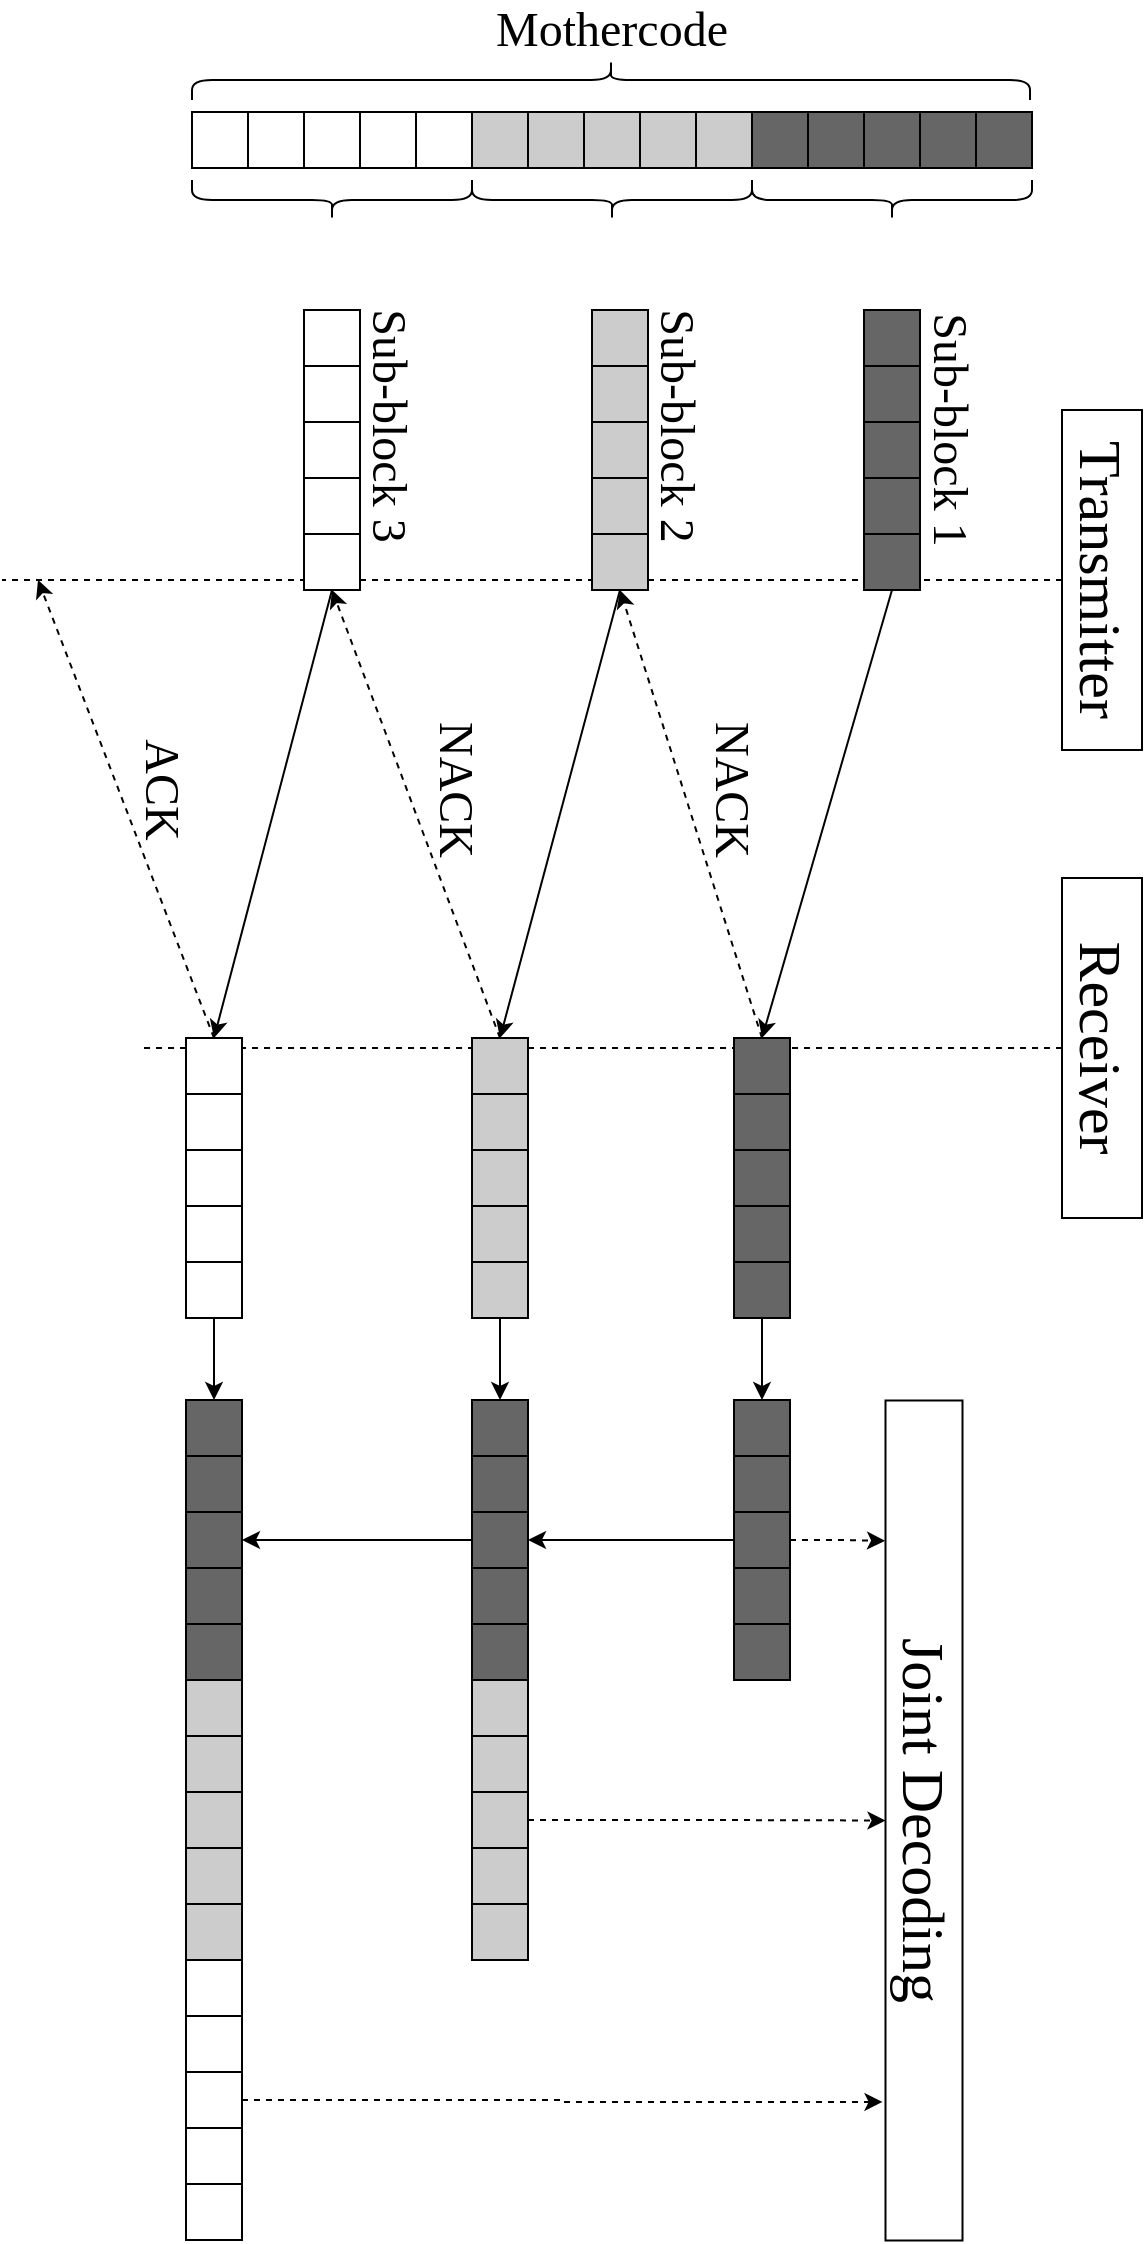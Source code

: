 <mxfile version="24.7.5">
  <diagram name="第 1 页" id="ECGQn0BFaTDFKbABgOI8">
    <mxGraphModel dx="1173" dy="770" grid="1" gridSize="10" guides="1" tooltips="1" connect="1" arrows="1" fold="1" page="1" pageScale="1" pageWidth="827" pageHeight="1169" math="0" shadow="0">
      <root>
        <mxCell id="0" />
        <mxCell id="1" parent="0" />
        <mxCell id="_Ax3SJe7UOr891yu-cr8-8" value="" style="group;fillStyle=zigzag-line;fillColor=default;container=0;rotation=90;" parent="1" vertex="1" connectable="0">
          <mxGeometry x="411" y="205" width="28" height="140" as="geometry" />
        </mxCell>
        <mxCell id="_Ax3SJe7UOr891yu-cr8-27" value="" style="endArrow=classic;html=1;rounded=0;exitX=1;exitY=0.5;exitDx=0;exitDy=0;entryX=0;entryY=0.5;entryDx=0;entryDy=0;" parent="1" source="_Ax3SJe7UOr891yu-cr8-131" target="_Ax3SJe7UOr891yu-cr8-153" edge="1">
          <mxGeometry width="50" height="50" relative="1" as="geometry">
            <mxPoint x="560" y="330" as="sourcePoint" />
            <mxPoint x="520" y="547" as="targetPoint" />
          </mxGeometry>
        </mxCell>
        <mxCell id="_Ax3SJe7UOr891yu-cr8-32" value="&lt;font style=&quot;font-size: 30px;&quot; face=&quot;Times New Roman&quot;&gt;Transmitter&lt;/font&gt;" style="shape=umlLifeline;perimeter=lifelinePerimeter;whiteSpace=wrap;html=1;container=1;dropTarget=0;collapsible=0;recursiveResize=0;outlineConnect=0;portConstraint=eastwest;newEdgeStyle={&quot;curved&quot;:0,&quot;rounded&quot;:0};rotation=90;" parent="1" vertex="1">
          <mxGeometry x="315" y="30" width="170" height="570" as="geometry" />
        </mxCell>
        <mxCell id="_Ax3SJe7UOr891yu-cr8-41" value="&lt;font style=&quot;font-size: 30px;&quot; face=&quot;Times New Roman&quot;&gt;Receiver&lt;/font&gt;" style="shape=umlLifeline;whiteSpace=wrap;html=1;container=1;dropTarget=0;collapsible=0;recursiveResize=0;outlineConnect=0;portConstraint=eastwest;newEdgeStyle={&quot;curved&quot;:0,&quot;rounded&quot;:0};points=[[0,0,0,0,5],[0,1,0,0,-5],[1,0,0,0,5],[1,1,0,0,-5]];perimeter=rectanglePerimeter;targetShapes=umlLifeline;participant=label;rotation=90;" parent="1" vertex="1">
          <mxGeometry x="350" y="299" width="170" height="500" as="geometry" />
        </mxCell>
        <mxCell id="_Ax3SJe7UOr891yu-cr8-43" value="&lt;font style=&quot;font-size: 24px;&quot; face=&quot;Times New Roman&quot;&gt;Sub-block 1&lt;/font&gt;" style="text;html=1;align=center;verticalAlign=middle;whiteSpace=wrap;rounded=0;rotation=90;" parent="1" vertex="1">
          <mxGeometry x="519" y="225" width="140" height="30" as="geometry" />
        </mxCell>
        <mxCell id="_Ax3SJe7UOr891yu-cr8-47" value="" style="group;rotation=90;" parent="1" vertex="1" connectable="0">
          <mxGeometry x="354" y="236" width="140" height="28" as="geometry" />
        </mxCell>
        <mxCell id="_Ax3SJe7UOr891yu-cr8-9" value="" style="whiteSpace=wrap;html=1;aspect=fixed;fillStyle=cross-hatch;fillColor=#000000;rotation=90;" parent="_Ax3SJe7UOr891yu-cr8-47" vertex="1">
          <mxGeometry x="56" y="-56" width="28" height="28" as="geometry" />
        </mxCell>
        <mxCell id="_Ax3SJe7UOr891yu-cr8-10" value="" style="whiteSpace=wrap;html=1;aspect=fixed;fillStyle=cross-hatch;fillColor=#000000;rotation=90;" parent="_Ax3SJe7UOr891yu-cr8-47" vertex="1">
          <mxGeometry x="56" y="-28" width="28" height="28" as="geometry" />
        </mxCell>
        <mxCell id="_Ax3SJe7UOr891yu-cr8-11" value="" style="whiteSpace=wrap;html=1;aspect=fixed;fillStyle=cross-hatch;fillColor=#000000;rotation=90;" parent="_Ax3SJe7UOr891yu-cr8-47" vertex="1">
          <mxGeometry x="56" width="28" height="28" as="geometry" />
        </mxCell>
        <mxCell id="_Ax3SJe7UOr891yu-cr8-12" value="" style="whiteSpace=wrap;html=1;aspect=fixed;fillStyle=cross-hatch;fillColor=#000000;rotation=90;" parent="_Ax3SJe7UOr891yu-cr8-47" vertex="1">
          <mxGeometry x="56" y="28" width="28" height="28" as="geometry" />
        </mxCell>
        <mxCell id="_Ax3SJe7UOr891yu-cr8-13" value="" style="whiteSpace=wrap;html=1;aspect=fixed;fillColor=#000000;fillStyle=cross-hatch;rotation=90;" parent="_Ax3SJe7UOr891yu-cr8-47" vertex="1">
          <mxGeometry x="56" y="56" width="28" height="28" as="geometry" />
        </mxCell>
        <mxCell id="_Ax3SJe7UOr891yu-cr8-132" value="" style="group;rotation=90;fillColor=#B3B3B3;" parent="_Ax3SJe7UOr891yu-cr8-47" vertex="1" connectable="0">
          <mxGeometry width="140" height="28" as="geometry" />
        </mxCell>
        <mxCell id="_Ax3SJe7UOr891yu-cr8-133" value="" style="group;fillColor=#CCCCCC;rotation=0;" parent="_Ax3SJe7UOr891yu-cr8-132" vertex="1" connectable="0">
          <mxGeometry x="56" y="-56" width="28" height="140" as="geometry" />
        </mxCell>
        <mxCell id="_Ax3SJe7UOr891yu-cr8-134" value="" style="whiteSpace=wrap;html=1;aspect=fixed;fillStyle=cross-hatch;fillColor=none;rotation=90;" parent="_Ax3SJe7UOr891yu-cr8-133" vertex="1">
          <mxGeometry width="28" height="28" as="geometry" />
        </mxCell>
        <mxCell id="_Ax3SJe7UOr891yu-cr8-135" value="" style="whiteSpace=wrap;html=1;aspect=fixed;fillStyle=cross-hatch;fillColor=none;rotation=90;" parent="_Ax3SJe7UOr891yu-cr8-133" vertex="1">
          <mxGeometry y="28" width="28" height="28" as="geometry" />
        </mxCell>
        <mxCell id="_Ax3SJe7UOr891yu-cr8-136" value="" style="whiteSpace=wrap;html=1;aspect=fixed;fillStyle=cross-hatch;fillColor=none;rotation=90;" parent="_Ax3SJe7UOr891yu-cr8-133" vertex="1">
          <mxGeometry y="56" width="28" height="28" as="geometry" />
        </mxCell>
        <mxCell id="_Ax3SJe7UOr891yu-cr8-137" value="" style="whiteSpace=wrap;html=1;aspect=fixed;fillStyle=cross-hatch;fillColor=none;rotation=90;" parent="_Ax3SJe7UOr891yu-cr8-133" vertex="1">
          <mxGeometry y="84" width="28" height="28" as="geometry" />
        </mxCell>
        <mxCell id="_Ax3SJe7UOr891yu-cr8-138" value="" style="whiteSpace=wrap;html=1;aspect=fixed;fillColor=none;fillStyle=cross-hatch;rotation=90;" parent="_Ax3SJe7UOr891yu-cr8-133" vertex="1">
          <mxGeometry y="112" width="28" height="28" as="geometry" />
        </mxCell>
        <mxCell id="_Ax3SJe7UOr891yu-cr8-53" value="" style="group;rotation=90;" parent="1" vertex="1" connectable="0">
          <mxGeometry x="490" y="236" width="140" height="28" as="geometry" />
        </mxCell>
        <mxCell id="_Ax3SJe7UOr891yu-cr8-54" value="" style="whiteSpace=wrap;html=1;aspect=fixed;fillStyle=hatch;fillColor=#000000;rotation=90;" parent="_Ax3SJe7UOr891yu-cr8-53" vertex="1">
          <mxGeometry x="56" y="-56" width="28" height="28" as="geometry" />
        </mxCell>
        <mxCell id="_Ax3SJe7UOr891yu-cr8-55" value="" style="whiteSpace=wrap;html=1;aspect=fixed;fillStyle=hatch;fillColor=#000000;rotation=90;" parent="_Ax3SJe7UOr891yu-cr8-53" vertex="1">
          <mxGeometry x="56" y="-28" width="28" height="28" as="geometry" />
        </mxCell>
        <mxCell id="_Ax3SJe7UOr891yu-cr8-56" value="" style="whiteSpace=wrap;html=1;aspect=fixed;fillStyle=hatch;fillColor=#000000;rotation=90;" parent="_Ax3SJe7UOr891yu-cr8-53" vertex="1">
          <mxGeometry x="56" width="28" height="28" as="geometry" />
        </mxCell>
        <mxCell id="_Ax3SJe7UOr891yu-cr8-57" value="" style="whiteSpace=wrap;html=1;aspect=fixed;fillStyle=hatch;fillColor=#000000;rotation=90;" parent="_Ax3SJe7UOr891yu-cr8-53" vertex="1">
          <mxGeometry x="56" y="28" width="28" height="28" as="geometry" />
        </mxCell>
        <mxCell id="_Ax3SJe7UOr891yu-cr8-58" value="" style="whiteSpace=wrap;html=1;aspect=fixed;fillColor=#000000;fillStyle=hatch;rotation=90;" parent="_Ax3SJe7UOr891yu-cr8-53" vertex="1">
          <mxGeometry x="56" y="56" width="28" height="28" as="geometry" />
        </mxCell>
        <mxCell id="_Ax3SJe7UOr891yu-cr8-126" value="" style="group;rotation=90;fillColor=#666666;" parent="_Ax3SJe7UOr891yu-cr8-53" vertex="1" connectable="0">
          <mxGeometry width="140" height="28" as="geometry" />
        </mxCell>
        <mxCell id="_Ax3SJe7UOr891yu-cr8-127" value="" style="whiteSpace=wrap;html=1;aspect=fixed;fillStyle=hatch;fillColor=none;rotation=90;autosize=0;treeFolding=0;fixDash=0;" parent="_Ax3SJe7UOr891yu-cr8-126" vertex="1">
          <mxGeometry x="56" y="-56" width="28" height="28" as="geometry" />
        </mxCell>
        <mxCell id="_Ax3SJe7UOr891yu-cr8-128" value="" style="whiteSpace=wrap;html=1;aspect=fixed;fillStyle=hatch;fillColor=none;rotation=90;" parent="_Ax3SJe7UOr891yu-cr8-126" vertex="1">
          <mxGeometry x="56" y="-28" width="28" height="28" as="geometry" />
        </mxCell>
        <mxCell id="_Ax3SJe7UOr891yu-cr8-129" value="" style="whiteSpace=wrap;html=1;aspect=fixed;fillStyle=hatch;fillColor=none;rotation=90;" parent="_Ax3SJe7UOr891yu-cr8-126" vertex="1">
          <mxGeometry x="56" width="28" height="28" as="geometry" />
        </mxCell>
        <mxCell id="_Ax3SJe7UOr891yu-cr8-130" value="" style="whiteSpace=wrap;html=1;aspect=fixed;fillStyle=hatch;fillColor=none;rotation=90;" parent="_Ax3SJe7UOr891yu-cr8-126" vertex="1">
          <mxGeometry x="56" y="28" width="28" height="28" as="geometry" />
        </mxCell>
        <mxCell id="_Ax3SJe7UOr891yu-cr8-131" value="" style="whiteSpace=wrap;html=1;aspect=fixed;fillColor=none;fillStyle=hatch;rotation=90;" parent="_Ax3SJe7UOr891yu-cr8-126" vertex="1">
          <mxGeometry x="56" y="56" width="28" height="28" as="geometry" />
        </mxCell>
        <mxCell id="_Ax3SJe7UOr891yu-cr8-59" value="" style="group;rotation=90;" parent="1" vertex="1" connectable="0">
          <mxGeometry x="425" y="600" width="140" height="28" as="geometry" />
        </mxCell>
        <mxCell id="_Ax3SJe7UOr891yu-cr8-60" value="" style="whiteSpace=wrap;html=1;aspect=fixed;fillStyle=hatch;fillColor=#000000;rounded=0;shadow=0;glass=0;rotation=90;" parent="_Ax3SJe7UOr891yu-cr8-59" vertex="1">
          <mxGeometry x="56" y="-56" width="28" height="28" as="geometry" />
        </mxCell>
        <mxCell id="_Ax3SJe7UOr891yu-cr8-61" value="" style="whiteSpace=wrap;html=1;aspect=fixed;fillStyle=hatch;fillColor=#000000;rotation=90;" parent="_Ax3SJe7UOr891yu-cr8-59" vertex="1">
          <mxGeometry x="56" y="-28" width="28" height="28" as="geometry" />
        </mxCell>
        <mxCell id="_Ax3SJe7UOr891yu-cr8-62" value="" style="whiteSpace=wrap;html=1;aspect=fixed;fillStyle=hatch;fillColor=#000000;rotation=90;" parent="_Ax3SJe7UOr891yu-cr8-59" vertex="1">
          <mxGeometry x="56" width="28" height="28" as="geometry" />
        </mxCell>
        <mxCell id="_Ax3SJe7UOr891yu-cr8-63" value="" style="whiteSpace=wrap;html=1;aspect=fixed;fillStyle=hatch;fillColor=#000000;rotation=90;" parent="_Ax3SJe7UOr891yu-cr8-59" vertex="1">
          <mxGeometry x="56" y="28" width="28" height="28" as="geometry" />
        </mxCell>
        <mxCell id="_Ax3SJe7UOr891yu-cr8-64" value="" style="whiteSpace=wrap;html=1;aspect=fixed;fillColor=#000000;fillStyle=hatch;rotation=90;" parent="_Ax3SJe7UOr891yu-cr8-59" vertex="1">
          <mxGeometry x="56" y="56" width="28" height="28" as="geometry" />
        </mxCell>
        <mxCell id="_Ax3SJe7UOr891yu-cr8-146" value="" style="group;rotation=90;" parent="_Ax3SJe7UOr891yu-cr8-59" vertex="1" connectable="0">
          <mxGeometry width="140" height="28" as="geometry" />
        </mxCell>
        <mxCell id="_Ax3SJe7UOr891yu-cr8-147" value="" style="whiteSpace=wrap;html=1;aspect=fixed;fillStyle=hatch;fillColor=#000000;rotation=90;" parent="_Ax3SJe7UOr891yu-cr8-146" vertex="1">
          <mxGeometry x="56" y="-56" width="28" height="28" as="geometry" />
        </mxCell>
        <mxCell id="_Ax3SJe7UOr891yu-cr8-148" value="" style="whiteSpace=wrap;html=1;aspect=fixed;fillStyle=hatch;fillColor=#000000;rotation=90;" parent="_Ax3SJe7UOr891yu-cr8-146" vertex="1">
          <mxGeometry x="56" y="-28" width="28" height="28" as="geometry" />
        </mxCell>
        <mxCell id="_Ax3SJe7UOr891yu-cr8-149" value="" style="whiteSpace=wrap;html=1;aspect=fixed;fillStyle=hatch;fillColor=#000000;rotation=90;" parent="_Ax3SJe7UOr891yu-cr8-146" vertex="1">
          <mxGeometry x="56" width="28" height="28" as="geometry" />
        </mxCell>
        <mxCell id="_Ax3SJe7UOr891yu-cr8-150" value="" style="whiteSpace=wrap;html=1;aspect=fixed;fillStyle=hatch;fillColor=#000000;rotation=90;" parent="_Ax3SJe7UOr891yu-cr8-146" vertex="1">
          <mxGeometry x="56" y="28" width="28" height="28" as="geometry" />
        </mxCell>
        <mxCell id="_Ax3SJe7UOr891yu-cr8-151" value="" style="whiteSpace=wrap;html=1;aspect=fixed;fillColor=#000000;fillStyle=hatch;rotation=90;" parent="_Ax3SJe7UOr891yu-cr8-146" vertex="1">
          <mxGeometry x="56" y="56" width="28" height="28" as="geometry" />
        </mxCell>
        <mxCell id="_Ax3SJe7UOr891yu-cr8-152" value="" style="group;rotation=90;fillColor=#666666;" parent="_Ax3SJe7UOr891yu-cr8-146" vertex="1" connectable="0">
          <mxGeometry width="140" height="28" as="geometry" />
        </mxCell>
        <mxCell id="_Ax3SJe7UOr891yu-cr8-153" value="" style="whiteSpace=wrap;html=1;aspect=fixed;fillStyle=hatch;fillColor=none;rotation=90;autosize=0;treeFolding=0;fixDash=0;" parent="_Ax3SJe7UOr891yu-cr8-152" vertex="1">
          <mxGeometry x="56" y="-56" width="28" height="28" as="geometry" />
        </mxCell>
        <mxCell id="_Ax3SJe7UOr891yu-cr8-154" value="" style="whiteSpace=wrap;html=1;aspect=fixed;fillStyle=hatch;fillColor=none;rotation=90;" parent="_Ax3SJe7UOr891yu-cr8-152" vertex="1">
          <mxGeometry x="56" y="-28" width="28" height="28" as="geometry" />
        </mxCell>
        <mxCell id="_Ax3SJe7UOr891yu-cr8-155" value="" style="whiteSpace=wrap;html=1;aspect=fixed;fillStyle=hatch;fillColor=none;rotation=90;" parent="_Ax3SJe7UOr891yu-cr8-152" vertex="1">
          <mxGeometry x="56" width="28" height="28" as="geometry" />
        </mxCell>
        <mxCell id="_Ax3SJe7UOr891yu-cr8-156" value="" style="whiteSpace=wrap;html=1;aspect=fixed;fillStyle=hatch;fillColor=none;rotation=90;" parent="_Ax3SJe7UOr891yu-cr8-152" vertex="1">
          <mxGeometry x="56" y="28" width="28" height="28" as="geometry" />
        </mxCell>
        <mxCell id="_Ax3SJe7UOr891yu-cr8-157" value="" style="whiteSpace=wrap;html=1;aspect=fixed;fillColor=none;fillStyle=hatch;rotation=90;" parent="_Ax3SJe7UOr891yu-cr8-152" vertex="1">
          <mxGeometry x="56" y="56" width="28" height="28" as="geometry" />
        </mxCell>
        <mxCell id="_Ax3SJe7UOr891yu-cr8-65" value="" style="group;rotation=90;" parent="1" vertex="1" connectable="0">
          <mxGeometry x="294" y="921" width="140" height="28" as="geometry" />
        </mxCell>
        <mxCell id="_Ax3SJe7UOr891yu-cr8-66" value="" style="whiteSpace=wrap;html=1;aspect=fixed;fillStyle=cross-hatch;fillColor=#000000;rotation=90;" parent="_Ax3SJe7UOr891yu-cr8-65" vertex="1">
          <mxGeometry x="56" y="-56" width="28" height="28" as="geometry" />
        </mxCell>
        <mxCell id="_Ax3SJe7UOr891yu-cr8-67" value="" style="whiteSpace=wrap;html=1;aspect=fixed;fillStyle=cross-hatch;fillColor=#000000;rotation=90;" parent="_Ax3SJe7UOr891yu-cr8-65" vertex="1">
          <mxGeometry x="56" y="-28" width="28" height="28" as="geometry" />
        </mxCell>
        <mxCell id="_Ax3SJe7UOr891yu-cr8-68" value="" style="whiteSpace=wrap;html=1;aspect=fixed;fillStyle=cross-hatch;fillColor=#000000;rotation=90;" parent="_Ax3SJe7UOr891yu-cr8-65" vertex="1">
          <mxGeometry x="56" width="28" height="28" as="geometry" />
        </mxCell>
        <mxCell id="_Ax3SJe7UOr891yu-cr8-69" value="" style="whiteSpace=wrap;html=1;aspect=fixed;fillStyle=cross-hatch;fillColor=#000000;rotation=90;" parent="_Ax3SJe7UOr891yu-cr8-65" vertex="1">
          <mxGeometry x="56" y="28" width="28" height="28" as="geometry" />
        </mxCell>
        <mxCell id="_Ax3SJe7UOr891yu-cr8-70" value="" style="whiteSpace=wrap;html=1;aspect=fixed;fillColor=#000000;fillStyle=cross-hatch;rotation=90;" parent="_Ax3SJe7UOr891yu-cr8-65" vertex="1">
          <mxGeometry x="56" y="56" width="28" height="28" as="geometry" />
        </mxCell>
        <mxCell id="_Ax3SJe7UOr891yu-cr8-158" value="" style="group;rotation=90;" parent="_Ax3SJe7UOr891yu-cr8-65" vertex="1" connectable="0">
          <mxGeometry width="140" height="28" as="geometry" />
        </mxCell>
        <mxCell id="_Ax3SJe7UOr891yu-cr8-159" value="" style="whiteSpace=wrap;html=1;aspect=fixed;fillStyle=cross-hatch;fillColor=#000000;rotation=90;" parent="_Ax3SJe7UOr891yu-cr8-158" vertex="1">
          <mxGeometry x="56" y="-56" width="28" height="28" as="geometry" />
        </mxCell>
        <mxCell id="_Ax3SJe7UOr891yu-cr8-160" value="" style="whiteSpace=wrap;html=1;aspect=fixed;fillStyle=cross-hatch;fillColor=#000000;rotation=90;" parent="_Ax3SJe7UOr891yu-cr8-158" vertex="1">
          <mxGeometry x="56" y="-28" width="28" height="28" as="geometry" />
        </mxCell>
        <mxCell id="_Ax3SJe7UOr891yu-cr8-161" value="" style="whiteSpace=wrap;html=1;aspect=fixed;fillStyle=cross-hatch;fillColor=#000000;rotation=90;" parent="_Ax3SJe7UOr891yu-cr8-158" vertex="1">
          <mxGeometry x="56" width="28" height="28" as="geometry" />
        </mxCell>
        <mxCell id="_Ax3SJe7UOr891yu-cr8-162" value="" style="whiteSpace=wrap;html=1;aspect=fixed;fillStyle=cross-hatch;fillColor=#000000;rotation=90;" parent="_Ax3SJe7UOr891yu-cr8-158" vertex="1">
          <mxGeometry x="56" y="28" width="28" height="28" as="geometry" />
        </mxCell>
        <mxCell id="_Ax3SJe7UOr891yu-cr8-163" value="" style="whiteSpace=wrap;html=1;aspect=fixed;fillColor=#000000;fillStyle=cross-hatch;rotation=90;" parent="_Ax3SJe7UOr891yu-cr8-158" vertex="1">
          <mxGeometry x="56" y="56" width="28" height="28" as="geometry" />
        </mxCell>
        <mxCell id="_Ax3SJe7UOr891yu-cr8-164" value="" style="group;rotation=90;fillColor=#B3B3B3;" parent="_Ax3SJe7UOr891yu-cr8-158" vertex="1" connectable="0">
          <mxGeometry width="140" height="28" as="geometry" />
        </mxCell>
        <mxCell id="_Ax3SJe7UOr891yu-cr8-165" value="" style="group;fillColor=#CCCCCC;rotation=0;" parent="_Ax3SJe7UOr891yu-cr8-164" vertex="1" connectable="0">
          <mxGeometry x="56" y="-56" width="28" height="140" as="geometry" />
        </mxCell>
        <mxCell id="_Ax3SJe7UOr891yu-cr8-166" value="" style="whiteSpace=wrap;html=1;aspect=fixed;fillStyle=cross-hatch;fillColor=none;rotation=90;" parent="_Ax3SJe7UOr891yu-cr8-165" vertex="1">
          <mxGeometry width="28" height="28" as="geometry" />
        </mxCell>
        <mxCell id="_Ax3SJe7UOr891yu-cr8-167" value="" style="whiteSpace=wrap;html=1;aspect=fixed;fillStyle=cross-hatch;fillColor=none;rotation=90;" parent="_Ax3SJe7UOr891yu-cr8-165" vertex="1">
          <mxGeometry y="28" width="28" height="28" as="geometry" />
        </mxCell>
        <mxCell id="_Ax3SJe7UOr891yu-cr8-168" value="" style="whiteSpace=wrap;html=1;aspect=fixed;fillStyle=cross-hatch;fillColor=none;rotation=90;" parent="_Ax3SJe7UOr891yu-cr8-165" vertex="1">
          <mxGeometry y="56" width="28" height="28" as="geometry" />
        </mxCell>
        <mxCell id="_Ax3SJe7UOr891yu-cr8-169" value="" style="whiteSpace=wrap;html=1;aspect=fixed;fillStyle=cross-hatch;fillColor=none;rotation=90;" parent="_Ax3SJe7UOr891yu-cr8-165" vertex="1">
          <mxGeometry y="84" width="28" height="28" as="geometry" />
        </mxCell>
        <mxCell id="_Ax3SJe7UOr891yu-cr8-170" value="" style="whiteSpace=wrap;html=1;aspect=fixed;fillColor=none;fillStyle=cross-hatch;rotation=90;" parent="_Ax3SJe7UOr891yu-cr8-165" vertex="1">
          <mxGeometry y="112" width="28" height="28" as="geometry" />
        </mxCell>
        <mxCell id="_Ax3SJe7UOr891yu-cr8-73" value="&lt;font style=&quot;font-size: 24px;&quot; face=&quot;Times New Roman&quot;&gt;Sub-block 2&lt;/font&gt;" style="text;html=1;align=center;verticalAlign=middle;whiteSpace=wrap;rounded=0;rotation=90;" parent="1" vertex="1">
          <mxGeometry x="380" y="223" width="145" height="30" as="geometry" />
        </mxCell>
        <mxCell id="_Ax3SJe7UOr891yu-cr8-75" value="" style="endArrow=classic;html=1;rounded=0;entryX=0;entryY=0.5;entryDx=0;entryDy=0;exitX=1;exitY=0.5;exitDx=0;exitDy=0;" parent="1" source="_Ax3SJe7UOr891yu-cr8-138" edge="1">
          <mxGeometry width="50" height="50" relative="1" as="geometry">
            <mxPoint x="400" y="219" as="sourcePoint" />
            <mxPoint x="364" y="544" as="targetPoint" />
          </mxGeometry>
        </mxCell>
        <mxCell id="_Ax3SJe7UOr891yu-cr8-85" value="&lt;font style=&quot;font-size: 24px;&quot; face=&quot;Times New Roman&quot;&gt;NACK&lt;/font&gt;" style="text;html=1;align=center;verticalAlign=middle;whiteSpace=wrap;rounded=0;rotation=90;" parent="1" vertex="1">
          <mxGeometry x="440" y="405" width="80" height="30" as="geometry" />
        </mxCell>
        <mxCell id="_Ax3SJe7UOr891yu-cr8-91" value="&lt;font style=&quot;font-size: 24px;&quot; face=&quot;Times New Roman&quot;&gt;ACK&lt;/font&gt;" style="text;html=1;align=center;verticalAlign=middle;whiteSpace=wrap;rounded=0;rotation=90;" parent="1" vertex="1">
          <mxGeometry x="155" y="405" width="80" height="30" as="geometry" />
        </mxCell>
        <mxCell id="_Ax3SJe7UOr891yu-cr8-114" value="" style="shape=curlyBracket;whiteSpace=wrap;html=1;rounded=1;flipH=1;labelPosition=right;verticalLabelPosition=middle;align=left;verticalAlign=middle;rotation=90;" parent="1" vertex="1">
          <mxGeometry x="550" y="55" width="20" height="140" as="geometry" />
        </mxCell>
        <mxCell id="_Ax3SJe7UOr891yu-cr8-116" value="" style="shape=curlyBracket;whiteSpace=wrap;html=1;rounded=1;flipH=1;labelPosition=right;verticalLabelPosition=middle;align=left;verticalAlign=middle;rotation=90;" parent="1" vertex="1">
          <mxGeometry x="410" y="55" width="20" height="140" as="geometry" />
        </mxCell>
        <mxCell id="_Ax3SJe7UOr891yu-cr8-118" value="" style="shape=curlyBracket;whiteSpace=wrap;html=1;rounded=1;flipH=1;labelPosition=right;verticalLabelPosition=middle;align=left;verticalAlign=middle;rotation=90;" parent="1" vertex="1">
          <mxGeometry x="270" y="55" width="20" height="140" as="geometry" />
        </mxCell>
        <mxCell id="_Ax3SJe7UOr891yu-cr8-121" value="&lt;font style=&quot;font-size: 24px;&quot; face=&quot;Times New Roman&quot;&gt;Mothercode&lt;/font&gt;" style="text;html=1;align=center;verticalAlign=middle;whiteSpace=wrap;rounded=0;rotation=0;" parent="1" vertex="1">
          <mxGeometry x="325" y="25" width="190" height="30" as="geometry" />
        </mxCell>
        <mxCell id="_Ax3SJe7UOr891yu-cr8-122" value="&lt;font style=&quot;font-size: 24px;&quot; face=&quot;Times New Roman&quot;&gt;Sub-block 3&lt;/font&gt;" style="text;html=1;align=center;verticalAlign=middle;whiteSpace=wrap;rounded=0;rotation=90;" parent="1" vertex="1">
          <mxGeometry x="236" y="223" width="145" height="30" as="geometry" />
        </mxCell>
        <mxCell id="_Ax3SJe7UOr891yu-cr8-95" value="" style="group;rotation=180;fillColor=#666666;" parent="1" vertex="1" connectable="0">
          <mxGeometry x="490" y="81" width="140" height="28" as="geometry" />
        </mxCell>
        <mxCell id="_Ax3SJe7UOr891yu-cr8-96" value="" style="whiteSpace=wrap;html=1;aspect=fixed;fillStyle=hatch;fillColor=none;rotation=180;autosize=0;treeFolding=0;fixDash=0;" parent="_Ax3SJe7UOr891yu-cr8-95" vertex="1">
          <mxGeometry x="112" width="28" height="28" as="geometry" />
        </mxCell>
        <mxCell id="_Ax3SJe7UOr891yu-cr8-97" value="" style="whiteSpace=wrap;html=1;aspect=fixed;fillStyle=hatch;fillColor=none;rotation=180;" parent="_Ax3SJe7UOr891yu-cr8-95" vertex="1">
          <mxGeometry x="84" width="28" height="28" as="geometry" />
        </mxCell>
        <mxCell id="_Ax3SJe7UOr891yu-cr8-98" value="" style="whiteSpace=wrap;html=1;aspect=fixed;fillStyle=hatch;fillColor=none;rotation=180;" parent="_Ax3SJe7UOr891yu-cr8-95" vertex="1">
          <mxGeometry x="56" width="28" height="28" as="geometry" />
        </mxCell>
        <mxCell id="_Ax3SJe7UOr891yu-cr8-99" value="" style="whiteSpace=wrap;html=1;aspect=fixed;fillStyle=hatch;fillColor=none;rotation=180;" parent="_Ax3SJe7UOr891yu-cr8-95" vertex="1">
          <mxGeometry x="28" width="28" height="28" as="geometry" />
        </mxCell>
        <mxCell id="_Ax3SJe7UOr891yu-cr8-100" value="" style="whiteSpace=wrap;html=1;aspect=fixed;fillColor=none;fillStyle=hatch;rotation=180;" parent="_Ax3SJe7UOr891yu-cr8-95" vertex="1">
          <mxGeometry width="28" height="28" as="geometry" />
        </mxCell>
        <mxCell id="_Ax3SJe7UOr891yu-cr8-101" value="" style="group;rotation=180;fillColor=#B3B3B3;" parent="1" vertex="1" connectable="0">
          <mxGeometry x="350" y="81" width="140" height="28" as="geometry" />
        </mxCell>
        <mxCell id="_Ax3SJe7UOr891yu-cr8-125" value="" style="group;fillColor=#CCCCCC;rotation=90;" parent="_Ax3SJe7UOr891yu-cr8-101" vertex="1" connectable="0">
          <mxGeometry x="56" y="-56" width="28" height="140" as="geometry" />
        </mxCell>
        <mxCell id="_Ax3SJe7UOr891yu-cr8-102" value="" style="whiteSpace=wrap;html=1;aspect=fixed;fillStyle=cross-hatch;fillColor=none;rotation=180;" parent="_Ax3SJe7UOr891yu-cr8-125" vertex="1">
          <mxGeometry x="56" y="56" width="28" height="28" as="geometry" />
        </mxCell>
        <mxCell id="_Ax3SJe7UOr891yu-cr8-103" value="" style="whiteSpace=wrap;html=1;aspect=fixed;fillStyle=cross-hatch;fillColor=none;rotation=180;" parent="_Ax3SJe7UOr891yu-cr8-125" vertex="1">
          <mxGeometry x="28" y="56" width="28" height="28" as="geometry" />
        </mxCell>
        <mxCell id="_Ax3SJe7UOr891yu-cr8-104" value="" style="whiteSpace=wrap;html=1;aspect=fixed;fillStyle=cross-hatch;fillColor=none;rotation=180;" parent="_Ax3SJe7UOr891yu-cr8-125" vertex="1">
          <mxGeometry y="56" width="28" height="28" as="geometry" />
        </mxCell>
        <mxCell id="_Ax3SJe7UOr891yu-cr8-105" value="" style="whiteSpace=wrap;html=1;aspect=fixed;fillStyle=cross-hatch;fillColor=none;rotation=180;" parent="_Ax3SJe7UOr891yu-cr8-125" vertex="1">
          <mxGeometry x="-28" y="56" width="28" height="28" as="geometry" />
        </mxCell>
        <mxCell id="_Ax3SJe7UOr891yu-cr8-106" value="" style="whiteSpace=wrap;html=1;aspect=fixed;fillColor=none;fillStyle=cross-hatch;rotation=180;" parent="_Ax3SJe7UOr891yu-cr8-125" vertex="1">
          <mxGeometry x="-56" y="56" width="28" height="28" as="geometry" />
        </mxCell>
        <mxCell id="_Ax3SJe7UOr891yu-cr8-107" value="" style="group;rotation=180;" parent="1" vertex="1" connectable="0">
          <mxGeometry x="210" y="81" width="140" height="28" as="geometry" />
        </mxCell>
        <mxCell id="_Ax3SJe7UOr891yu-cr8-108" value="" style="whiteSpace=wrap;html=1;aspect=fixed;fillStyle=dashed;fillColor=none;rotation=180;" parent="_Ax3SJe7UOr891yu-cr8-107" vertex="1">
          <mxGeometry x="112" width="28" height="28" as="geometry" />
        </mxCell>
        <mxCell id="_Ax3SJe7UOr891yu-cr8-109" value="" style="whiteSpace=wrap;html=1;aspect=fixed;fillStyle=dashed;fillColor=none;rotation=180;" parent="_Ax3SJe7UOr891yu-cr8-107" vertex="1">
          <mxGeometry x="84" width="28" height="28" as="geometry" />
        </mxCell>
        <mxCell id="_Ax3SJe7UOr891yu-cr8-110" value="" style="whiteSpace=wrap;html=1;aspect=fixed;fillStyle=dashed;fillColor=none;rotation=180;" parent="_Ax3SJe7UOr891yu-cr8-107" vertex="1">
          <mxGeometry x="56" width="28" height="28" as="geometry" />
        </mxCell>
        <mxCell id="_Ax3SJe7UOr891yu-cr8-111" value="" style="whiteSpace=wrap;html=1;aspect=fixed;fillStyle=dashed;fillColor=none;rotation=180;" parent="_Ax3SJe7UOr891yu-cr8-107" vertex="1">
          <mxGeometry x="28" width="28" height="28" as="geometry" />
        </mxCell>
        <mxCell id="_Ax3SJe7UOr891yu-cr8-112" value="" style="whiteSpace=wrap;html=1;aspect=fixed;fillColor=none;fillStyle=dashed;rotation=180;" parent="_Ax3SJe7UOr891yu-cr8-107" vertex="1">
          <mxGeometry width="28" height="28" as="geometry" />
        </mxCell>
        <mxCell id="_Ax3SJe7UOr891yu-cr8-139" value="" style="group;rotation=90;fillColor=default;" parent="1" vertex="1" connectable="0">
          <mxGeometry x="210" y="236" width="140" height="28" as="geometry" />
        </mxCell>
        <mxCell id="_Ax3SJe7UOr891yu-cr8-140" value="" style="whiteSpace=wrap;html=1;aspect=fixed;fillStyle=dashed;fillColor=none;rotation=90;" parent="_Ax3SJe7UOr891yu-cr8-139" vertex="1">
          <mxGeometry x="56" y="-56" width="28" height="28" as="geometry" />
        </mxCell>
        <mxCell id="_Ax3SJe7UOr891yu-cr8-141" value="" style="whiteSpace=wrap;html=1;aspect=fixed;fillStyle=dashed;fillColor=none;rotation=90;" parent="_Ax3SJe7UOr891yu-cr8-139" vertex="1">
          <mxGeometry x="56" y="-28" width="28" height="28" as="geometry" />
        </mxCell>
        <mxCell id="_Ax3SJe7UOr891yu-cr8-142" value="" style="whiteSpace=wrap;html=1;aspect=fixed;fillStyle=dashed;fillColor=default;rotation=90;" parent="_Ax3SJe7UOr891yu-cr8-139" vertex="1">
          <mxGeometry x="56" width="28" height="28" as="geometry" />
        </mxCell>
        <mxCell id="_Ax3SJe7UOr891yu-cr8-143" value="" style="whiteSpace=wrap;html=1;aspect=fixed;fillStyle=dashed;fillColor=none;rotation=90;" parent="_Ax3SJe7UOr891yu-cr8-139" vertex="1">
          <mxGeometry x="56" y="28" width="28" height="28" as="geometry" />
        </mxCell>
        <mxCell id="_Ax3SJe7UOr891yu-cr8-144" value="" style="whiteSpace=wrap;html=1;aspect=fixed;fillColor=none;fillStyle=dashed;rotation=90;" parent="_Ax3SJe7UOr891yu-cr8-139" vertex="1">
          <mxGeometry x="56" y="56" width="28" height="28" as="geometry" />
        </mxCell>
        <mxCell id="Mq5LxSjTSHYZFpmlBw6V-2" style="rounded=0;orthogonalLoop=1;jettySize=auto;html=1;exitX=0;exitY=0.5;exitDx=0;exitDy=0;entryX=1;entryY=0.5;entryDx=0;entryDy=0;dashed=1;" parent="1" source="_Ax3SJe7UOr891yu-cr8-153" target="_Ax3SJe7UOr891yu-cr8-138" edge="1">
          <mxGeometry relative="1" as="geometry" />
        </mxCell>
        <mxCell id="Mq5LxSjTSHYZFpmlBw6V-4" value="" style="shape=curlyBracket;whiteSpace=wrap;html=1;rounded=1;flipH=1;labelPosition=right;verticalLabelPosition=middle;align=left;verticalAlign=middle;rotation=-90;" parent="1" vertex="1">
          <mxGeometry x="409.5" y="-144.5" width="20" height="419" as="geometry" />
        </mxCell>
        <mxCell id="Mq5LxSjTSHYZFpmlBw6V-9" style="rounded=0;orthogonalLoop=1;jettySize=auto;html=1;exitX=0;exitY=0.5;exitDx=0;exitDy=0;entryX=1;entryY=0.5;entryDx=0;entryDy=0;dashed=1;" parent="1" target="_Ax3SJe7UOr891yu-cr8-144" edge="1">
          <mxGeometry relative="1" as="geometry">
            <mxPoint x="364" y="544" as="sourcePoint" />
          </mxGeometry>
        </mxCell>
        <mxCell id="Mq5LxSjTSHYZFpmlBw6V-10" value="" style="group;fillColor=#000000;fillStyle=hatch;rotation=90;" parent="1" vertex="1" connectable="0">
          <mxGeometry x="151" y="781" width="140" height="28" as="geometry" />
        </mxCell>
        <mxCell id="Mq5LxSjTSHYZFpmlBw6V-11" value="" style="whiteSpace=wrap;html=1;aspect=fixed;fillStyle=hatch;fillColor=none;rotation=90;" parent="Mq5LxSjTSHYZFpmlBw6V-10" vertex="1">
          <mxGeometry x="56" y="-56" width="28" height="28" as="geometry" />
        </mxCell>
        <mxCell id="Mq5LxSjTSHYZFpmlBw6V-12" value="" style="whiteSpace=wrap;html=1;aspect=fixed;fillStyle=hatch;fillColor=none;rotation=90;" parent="Mq5LxSjTSHYZFpmlBw6V-10" vertex="1">
          <mxGeometry x="56" y="-28" width="28" height="28" as="geometry" />
        </mxCell>
        <mxCell id="Mq5LxSjTSHYZFpmlBw6V-13" value="" style="whiteSpace=wrap;html=1;aspect=fixed;fillStyle=hatch;fillColor=none;rotation=90;" parent="Mq5LxSjTSHYZFpmlBw6V-10" vertex="1">
          <mxGeometry x="56" width="28" height="28" as="geometry" />
        </mxCell>
        <mxCell id="Mq5LxSjTSHYZFpmlBw6V-14" value="" style="whiteSpace=wrap;html=1;aspect=fixed;fillStyle=hatch;fillColor=none;rotation=90;" parent="Mq5LxSjTSHYZFpmlBw6V-10" vertex="1">
          <mxGeometry x="56" y="28" width="28" height="28" as="geometry" />
        </mxCell>
        <mxCell id="Mq5LxSjTSHYZFpmlBw6V-15" value="" style="whiteSpace=wrap;html=1;aspect=fixed;fillColor=none;fillStyle=hatch;rotation=90;" parent="Mq5LxSjTSHYZFpmlBw6V-10" vertex="1">
          <mxGeometry x="56" y="56" width="28" height="28" as="geometry" />
        </mxCell>
        <mxCell id="Mq5LxSjTSHYZFpmlBw6V-16" value="" style="group;rotation=90;" parent="Mq5LxSjTSHYZFpmlBw6V-10" vertex="1" connectable="0">
          <mxGeometry width="140" height="28" as="geometry" />
        </mxCell>
        <mxCell id="Mq5LxSjTSHYZFpmlBw6V-17" value="" style="whiteSpace=wrap;html=1;aspect=fixed;fillStyle=hatch;fillColor=#000000;rounded=0;shadow=0;glass=0;rotation=90;" parent="Mq5LxSjTSHYZFpmlBw6V-16" vertex="1">
          <mxGeometry x="56" y="-56" width="28" height="28" as="geometry" />
        </mxCell>
        <mxCell id="Mq5LxSjTSHYZFpmlBw6V-18" value="" style="whiteSpace=wrap;html=1;aspect=fixed;fillStyle=hatch;fillColor=#000000;rotation=90;" parent="Mq5LxSjTSHYZFpmlBw6V-16" vertex="1">
          <mxGeometry x="56" y="-28" width="28" height="28" as="geometry" />
        </mxCell>
        <mxCell id="Mq5LxSjTSHYZFpmlBw6V-19" value="" style="whiteSpace=wrap;html=1;aspect=fixed;fillStyle=hatch;fillColor=#000000;rotation=90;" parent="Mq5LxSjTSHYZFpmlBw6V-16" vertex="1">
          <mxGeometry x="56" width="28" height="28" as="geometry" />
        </mxCell>
        <mxCell id="Mq5LxSjTSHYZFpmlBw6V-20" value="" style="whiteSpace=wrap;html=1;aspect=fixed;fillStyle=hatch;fillColor=#000000;rotation=90;" parent="Mq5LxSjTSHYZFpmlBw6V-16" vertex="1">
          <mxGeometry x="56" y="28" width="28" height="28" as="geometry" />
        </mxCell>
        <mxCell id="Mq5LxSjTSHYZFpmlBw6V-21" value="" style="whiteSpace=wrap;html=1;aspect=fixed;fillColor=#000000;fillStyle=hatch;rotation=90;" parent="Mq5LxSjTSHYZFpmlBw6V-16" vertex="1">
          <mxGeometry x="56" y="56" width="28" height="28" as="geometry" />
        </mxCell>
        <mxCell id="Mq5LxSjTSHYZFpmlBw6V-22" value="" style="group;rotation=90;" parent="Mq5LxSjTSHYZFpmlBw6V-16" vertex="1" connectable="0">
          <mxGeometry width="140" height="28" as="geometry" />
        </mxCell>
        <mxCell id="Mq5LxSjTSHYZFpmlBw6V-23" value="" style="whiteSpace=wrap;html=1;aspect=fixed;fillStyle=hatch;fillColor=#000000;rotation=90;" parent="Mq5LxSjTSHYZFpmlBw6V-22" vertex="1">
          <mxGeometry x="56" y="-56" width="28" height="28" as="geometry" />
        </mxCell>
        <mxCell id="Mq5LxSjTSHYZFpmlBw6V-24" value="" style="whiteSpace=wrap;html=1;aspect=fixed;fillStyle=hatch;fillColor=#000000;rotation=90;" parent="Mq5LxSjTSHYZFpmlBw6V-22" vertex="1">
          <mxGeometry x="56" y="-28" width="28" height="28" as="geometry" />
        </mxCell>
        <mxCell id="Mq5LxSjTSHYZFpmlBw6V-25" value="" style="whiteSpace=wrap;html=1;aspect=fixed;fillStyle=hatch;fillColor=#000000;rotation=90;" parent="Mq5LxSjTSHYZFpmlBw6V-22" vertex="1">
          <mxGeometry x="56" width="28" height="28" as="geometry" />
        </mxCell>
        <mxCell id="Mq5LxSjTSHYZFpmlBw6V-26" value="" style="whiteSpace=wrap;html=1;aspect=fixed;fillStyle=hatch;fillColor=#000000;rotation=90;" parent="Mq5LxSjTSHYZFpmlBw6V-22" vertex="1">
          <mxGeometry x="56" y="28" width="28" height="28" as="geometry" />
        </mxCell>
        <mxCell id="Mq5LxSjTSHYZFpmlBw6V-27" value="" style="whiteSpace=wrap;html=1;aspect=fixed;fillColor=#000000;fillStyle=hatch;rotation=90;" parent="Mq5LxSjTSHYZFpmlBw6V-22" vertex="1">
          <mxGeometry x="56" y="56" width="28" height="28" as="geometry" />
        </mxCell>
        <mxCell id="Mq5LxSjTSHYZFpmlBw6V-28" value="" style="group;rotation=90;fillColor=#666666;" parent="Mq5LxSjTSHYZFpmlBw6V-22" vertex="1" connectable="0">
          <mxGeometry width="140" height="28" as="geometry" />
        </mxCell>
        <mxCell id="Mq5LxSjTSHYZFpmlBw6V-29" value="" style="whiteSpace=wrap;html=1;aspect=fixed;fillStyle=hatch;fillColor=none;rotation=90;autosize=0;treeFolding=0;fixDash=0;" parent="Mq5LxSjTSHYZFpmlBw6V-28" vertex="1">
          <mxGeometry x="56" y="-56" width="28" height="28" as="geometry" />
        </mxCell>
        <mxCell id="Mq5LxSjTSHYZFpmlBw6V-30" value="" style="whiteSpace=wrap;html=1;aspect=fixed;fillStyle=hatch;fillColor=none;rotation=90;" parent="Mq5LxSjTSHYZFpmlBw6V-28" vertex="1">
          <mxGeometry x="56" y="-28" width="28" height="28" as="geometry" />
        </mxCell>
        <mxCell id="Mq5LxSjTSHYZFpmlBw6V-31" value="" style="whiteSpace=wrap;html=1;aspect=fixed;fillStyle=hatch;fillColor=none;rotation=90;" parent="Mq5LxSjTSHYZFpmlBw6V-28" vertex="1">
          <mxGeometry x="56" width="28" height="28" as="geometry" />
        </mxCell>
        <mxCell id="Mq5LxSjTSHYZFpmlBw6V-32" value="" style="whiteSpace=wrap;html=1;aspect=fixed;fillStyle=hatch;fillColor=none;rotation=90;" parent="Mq5LxSjTSHYZFpmlBw6V-28" vertex="1">
          <mxGeometry x="56" y="28" width="28" height="28" as="geometry" />
        </mxCell>
        <mxCell id="Mq5LxSjTSHYZFpmlBw6V-33" value="" style="whiteSpace=wrap;html=1;aspect=fixed;fillColor=none;fillStyle=hatch;rotation=90;" parent="Mq5LxSjTSHYZFpmlBw6V-28" vertex="1">
          <mxGeometry x="56" y="56" width="28" height="28" as="geometry" />
        </mxCell>
        <mxCell id="Mq5LxSjTSHYZFpmlBw6V-34" value="" style="group;rotation=90;" parent="1" vertex="1" connectable="0">
          <mxGeometry x="151" y="921" width="140" height="28" as="geometry" />
        </mxCell>
        <mxCell id="Mq5LxSjTSHYZFpmlBw6V-35" value="" style="whiteSpace=wrap;html=1;aspect=fixed;fillStyle=cross-hatch;fillColor=#000000;rotation=90;" parent="Mq5LxSjTSHYZFpmlBw6V-34" vertex="1">
          <mxGeometry x="56" y="-56" width="28" height="28" as="geometry" />
        </mxCell>
        <mxCell id="Mq5LxSjTSHYZFpmlBw6V-36" value="" style="whiteSpace=wrap;html=1;aspect=fixed;fillStyle=cross-hatch;fillColor=#000000;rotation=90;" parent="Mq5LxSjTSHYZFpmlBw6V-34" vertex="1">
          <mxGeometry x="56" y="-28" width="28" height="28" as="geometry" />
        </mxCell>
        <mxCell id="Mq5LxSjTSHYZFpmlBw6V-37" value="" style="whiteSpace=wrap;html=1;aspect=fixed;fillStyle=cross-hatch;fillColor=#000000;rotation=90;" parent="Mq5LxSjTSHYZFpmlBw6V-34" vertex="1">
          <mxGeometry x="56" width="28" height="28" as="geometry" />
        </mxCell>
        <mxCell id="Mq5LxSjTSHYZFpmlBw6V-38" value="" style="whiteSpace=wrap;html=1;aspect=fixed;fillStyle=cross-hatch;fillColor=#000000;rotation=90;" parent="Mq5LxSjTSHYZFpmlBw6V-34" vertex="1">
          <mxGeometry x="56" y="28" width="28" height="28" as="geometry" />
        </mxCell>
        <mxCell id="Mq5LxSjTSHYZFpmlBw6V-39" value="" style="whiteSpace=wrap;html=1;aspect=fixed;fillColor=#000000;fillStyle=cross-hatch;rotation=90;" parent="Mq5LxSjTSHYZFpmlBw6V-34" vertex="1">
          <mxGeometry x="56" y="56" width="28" height="28" as="geometry" />
        </mxCell>
        <mxCell id="Mq5LxSjTSHYZFpmlBw6V-40" value="" style="group;rotation=90;" parent="Mq5LxSjTSHYZFpmlBw6V-34" vertex="1" connectable="0">
          <mxGeometry width="140" height="28" as="geometry" />
        </mxCell>
        <mxCell id="Mq5LxSjTSHYZFpmlBw6V-41" value="" style="whiteSpace=wrap;html=1;aspect=fixed;fillStyle=cross-hatch;fillColor=#000000;rotation=90;" parent="Mq5LxSjTSHYZFpmlBw6V-40" vertex="1">
          <mxGeometry x="56" y="-56" width="28" height="28" as="geometry" />
        </mxCell>
        <mxCell id="Mq5LxSjTSHYZFpmlBw6V-42" value="" style="whiteSpace=wrap;html=1;aspect=fixed;fillStyle=cross-hatch;fillColor=#000000;rotation=90;" parent="Mq5LxSjTSHYZFpmlBw6V-40" vertex="1">
          <mxGeometry x="56" y="-28" width="28" height="28" as="geometry" />
        </mxCell>
        <mxCell id="Mq5LxSjTSHYZFpmlBw6V-43" value="" style="whiteSpace=wrap;html=1;aspect=fixed;fillStyle=cross-hatch;fillColor=#000000;rotation=90;" parent="Mq5LxSjTSHYZFpmlBw6V-40" vertex="1">
          <mxGeometry x="56" width="28" height="28" as="geometry" />
        </mxCell>
        <mxCell id="Mq5LxSjTSHYZFpmlBw6V-44" value="" style="whiteSpace=wrap;html=1;aspect=fixed;fillStyle=cross-hatch;fillColor=#000000;rotation=90;" parent="Mq5LxSjTSHYZFpmlBw6V-40" vertex="1">
          <mxGeometry x="56" y="28" width="28" height="28" as="geometry" />
        </mxCell>
        <mxCell id="Mq5LxSjTSHYZFpmlBw6V-45" value="" style="whiteSpace=wrap;html=1;aspect=fixed;fillColor=#000000;fillStyle=cross-hatch;rotation=90;" parent="Mq5LxSjTSHYZFpmlBw6V-40" vertex="1">
          <mxGeometry x="56" y="56" width="28" height="28" as="geometry" />
        </mxCell>
        <mxCell id="Mq5LxSjTSHYZFpmlBw6V-46" value="" style="group;rotation=90;fillColor=#B3B3B3;" parent="Mq5LxSjTSHYZFpmlBw6V-40" vertex="1" connectable="0">
          <mxGeometry width="140" height="28" as="geometry" />
        </mxCell>
        <mxCell id="Mq5LxSjTSHYZFpmlBw6V-47" value="" style="group;fillColor=#CCCCCC;rotation=0;" parent="Mq5LxSjTSHYZFpmlBw6V-46" vertex="1" connectable="0">
          <mxGeometry x="56" y="-56" width="28" height="140" as="geometry" />
        </mxCell>
        <mxCell id="Mq5LxSjTSHYZFpmlBw6V-48" value="" style="whiteSpace=wrap;html=1;aspect=fixed;fillStyle=cross-hatch;fillColor=none;rotation=90;" parent="Mq5LxSjTSHYZFpmlBw6V-47" vertex="1">
          <mxGeometry width="28" height="28" as="geometry" />
        </mxCell>
        <mxCell id="Mq5LxSjTSHYZFpmlBw6V-49" value="" style="whiteSpace=wrap;html=1;aspect=fixed;fillStyle=cross-hatch;fillColor=none;rotation=90;" parent="Mq5LxSjTSHYZFpmlBw6V-47" vertex="1">
          <mxGeometry y="28" width="28" height="28" as="geometry" />
        </mxCell>
        <mxCell id="Mq5LxSjTSHYZFpmlBw6V-50" value="" style="whiteSpace=wrap;html=1;aspect=fixed;fillStyle=cross-hatch;fillColor=none;rotation=90;" parent="Mq5LxSjTSHYZFpmlBw6V-47" vertex="1">
          <mxGeometry y="56" width="28" height="28" as="geometry" />
        </mxCell>
        <mxCell id="Mq5LxSjTSHYZFpmlBw6V-51" value="" style="whiteSpace=wrap;html=1;aspect=fixed;fillStyle=cross-hatch;fillColor=none;rotation=90;" parent="Mq5LxSjTSHYZFpmlBw6V-47" vertex="1">
          <mxGeometry y="84" width="28" height="28" as="geometry" />
        </mxCell>
        <mxCell id="Mq5LxSjTSHYZFpmlBw6V-52" value="" style="whiteSpace=wrap;html=1;aspect=fixed;fillColor=none;fillStyle=cross-hatch;rotation=90;" parent="Mq5LxSjTSHYZFpmlBw6V-47" vertex="1">
          <mxGeometry y="112" width="28" height="28" as="geometry" />
        </mxCell>
        <mxCell id="Mq5LxSjTSHYZFpmlBw6V-54" value="" style="group;rotation=90;fillColor=default;" parent="1" vertex="1" connectable="0">
          <mxGeometry x="151" y="1061" width="140" height="28" as="geometry" />
        </mxCell>
        <mxCell id="Mq5LxSjTSHYZFpmlBw6V-55" value="" style="whiteSpace=wrap;html=1;aspect=fixed;fillStyle=dashed;fillColor=none;rotation=90;" parent="Mq5LxSjTSHYZFpmlBw6V-54" vertex="1">
          <mxGeometry x="56" y="-56" width="28" height="28" as="geometry" />
        </mxCell>
        <mxCell id="Mq5LxSjTSHYZFpmlBw6V-56" value="" style="whiteSpace=wrap;html=1;aspect=fixed;fillStyle=dashed;fillColor=none;rotation=90;" parent="Mq5LxSjTSHYZFpmlBw6V-54" vertex="1">
          <mxGeometry x="56" y="-28" width="28" height="28" as="geometry" />
        </mxCell>
        <mxCell id="Mq5LxSjTSHYZFpmlBw6V-57" value="" style="whiteSpace=wrap;html=1;aspect=fixed;fillStyle=dashed;fillColor=default;rotation=90;" parent="Mq5LxSjTSHYZFpmlBw6V-54" vertex="1">
          <mxGeometry x="56" width="28" height="28" as="geometry" />
        </mxCell>
        <mxCell id="Mq5LxSjTSHYZFpmlBw6V-58" value="" style="whiteSpace=wrap;html=1;aspect=fixed;fillStyle=dashed;fillColor=none;rotation=90;" parent="Mq5LxSjTSHYZFpmlBw6V-54" vertex="1">
          <mxGeometry x="56" y="28" width="28" height="28" as="geometry" />
        </mxCell>
        <mxCell id="Mq5LxSjTSHYZFpmlBw6V-59" value="" style="whiteSpace=wrap;html=1;aspect=fixed;fillColor=none;fillStyle=dashed;rotation=90;" parent="Mq5LxSjTSHYZFpmlBw6V-54" vertex="1">
          <mxGeometry x="56" y="56" width="28" height="28" as="geometry" />
        </mxCell>
        <mxCell id="Mq5LxSjTSHYZFpmlBw6V-62" value="" style="group;fillColor=#000000;fillStyle=hatch;rotation=90;" parent="1" vertex="1" connectable="0">
          <mxGeometry x="294" y="781" width="140" height="28" as="geometry" />
        </mxCell>
        <mxCell id="Mq5LxSjTSHYZFpmlBw6V-63" value="" style="whiteSpace=wrap;html=1;aspect=fixed;fillStyle=hatch;fillColor=none;rotation=90;" parent="Mq5LxSjTSHYZFpmlBw6V-62" vertex="1">
          <mxGeometry x="56" y="-56" width="28" height="28" as="geometry" />
        </mxCell>
        <mxCell id="Mq5LxSjTSHYZFpmlBw6V-64" value="" style="whiteSpace=wrap;html=1;aspect=fixed;fillStyle=hatch;fillColor=none;rotation=90;" parent="Mq5LxSjTSHYZFpmlBw6V-62" vertex="1">
          <mxGeometry x="56" y="-28" width="28" height="28" as="geometry" />
        </mxCell>
        <mxCell id="Mq5LxSjTSHYZFpmlBw6V-65" value="" style="whiteSpace=wrap;html=1;aspect=fixed;fillStyle=hatch;fillColor=none;rotation=90;" parent="Mq5LxSjTSHYZFpmlBw6V-62" vertex="1">
          <mxGeometry x="56" width="28" height="28" as="geometry" />
        </mxCell>
        <mxCell id="Mq5LxSjTSHYZFpmlBw6V-66" value="" style="whiteSpace=wrap;html=1;aspect=fixed;fillStyle=hatch;fillColor=none;rotation=90;" parent="Mq5LxSjTSHYZFpmlBw6V-62" vertex="1">
          <mxGeometry x="56" y="28" width="28" height="28" as="geometry" />
        </mxCell>
        <mxCell id="Mq5LxSjTSHYZFpmlBw6V-67" value="" style="whiteSpace=wrap;html=1;aspect=fixed;fillColor=none;fillStyle=hatch;rotation=90;" parent="Mq5LxSjTSHYZFpmlBw6V-62" vertex="1">
          <mxGeometry x="56" y="56" width="28" height="28" as="geometry" />
        </mxCell>
        <mxCell id="Mq5LxSjTSHYZFpmlBw6V-68" value="" style="group;rotation=90;" parent="Mq5LxSjTSHYZFpmlBw6V-62" vertex="1" connectable="0">
          <mxGeometry width="140" height="28" as="geometry" />
        </mxCell>
        <mxCell id="Mq5LxSjTSHYZFpmlBw6V-69" value="" style="whiteSpace=wrap;html=1;aspect=fixed;fillStyle=hatch;fillColor=#000000;rounded=0;shadow=0;glass=0;rotation=90;" parent="Mq5LxSjTSHYZFpmlBw6V-68" vertex="1">
          <mxGeometry x="56" y="-56" width="28" height="28" as="geometry" />
        </mxCell>
        <mxCell id="Mq5LxSjTSHYZFpmlBw6V-70" value="" style="whiteSpace=wrap;html=1;aspect=fixed;fillStyle=hatch;fillColor=#000000;rotation=90;" parent="Mq5LxSjTSHYZFpmlBw6V-68" vertex="1">
          <mxGeometry x="56" y="-28" width="28" height="28" as="geometry" />
        </mxCell>
        <mxCell id="Mq5LxSjTSHYZFpmlBw6V-71" value="" style="whiteSpace=wrap;html=1;aspect=fixed;fillStyle=hatch;fillColor=#000000;rotation=90;" parent="Mq5LxSjTSHYZFpmlBw6V-68" vertex="1">
          <mxGeometry x="56" width="28" height="28" as="geometry" />
        </mxCell>
        <mxCell id="Mq5LxSjTSHYZFpmlBw6V-72" value="" style="whiteSpace=wrap;html=1;aspect=fixed;fillStyle=hatch;fillColor=#000000;rotation=90;" parent="Mq5LxSjTSHYZFpmlBw6V-68" vertex="1">
          <mxGeometry x="56" y="28" width="28" height="28" as="geometry" />
        </mxCell>
        <mxCell id="Mq5LxSjTSHYZFpmlBw6V-73" value="" style="whiteSpace=wrap;html=1;aspect=fixed;fillColor=#000000;fillStyle=hatch;rotation=90;" parent="Mq5LxSjTSHYZFpmlBw6V-68" vertex="1">
          <mxGeometry x="56" y="56" width="28" height="28" as="geometry" />
        </mxCell>
        <mxCell id="Mq5LxSjTSHYZFpmlBw6V-74" value="" style="group;rotation=90;" parent="Mq5LxSjTSHYZFpmlBw6V-68" vertex="1" connectable="0">
          <mxGeometry width="140" height="28" as="geometry" />
        </mxCell>
        <mxCell id="Mq5LxSjTSHYZFpmlBw6V-75" value="" style="whiteSpace=wrap;html=1;aspect=fixed;fillStyle=hatch;fillColor=#000000;rotation=90;" parent="Mq5LxSjTSHYZFpmlBw6V-74" vertex="1">
          <mxGeometry x="56" y="-56" width="28" height="28" as="geometry" />
        </mxCell>
        <mxCell id="Mq5LxSjTSHYZFpmlBw6V-76" value="" style="whiteSpace=wrap;html=1;aspect=fixed;fillStyle=hatch;fillColor=#000000;rotation=90;" parent="Mq5LxSjTSHYZFpmlBw6V-74" vertex="1">
          <mxGeometry x="56" y="-28" width="28" height="28" as="geometry" />
        </mxCell>
        <mxCell id="Mq5LxSjTSHYZFpmlBw6V-77" value="" style="whiteSpace=wrap;html=1;aspect=fixed;fillStyle=hatch;fillColor=#000000;rotation=90;" parent="Mq5LxSjTSHYZFpmlBw6V-74" vertex="1">
          <mxGeometry x="56" width="28" height="28" as="geometry" />
        </mxCell>
        <mxCell id="Mq5LxSjTSHYZFpmlBw6V-78" value="" style="whiteSpace=wrap;html=1;aspect=fixed;fillStyle=hatch;fillColor=#000000;rotation=90;" parent="Mq5LxSjTSHYZFpmlBw6V-74" vertex="1">
          <mxGeometry x="56" y="28" width="28" height="28" as="geometry" />
        </mxCell>
        <mxCell id="Mq5LxSjTSHYZFpmlBw6V-79" value="" style="whiteSpace=wrap;html=1;aspect=fixed;fillColor=#000000;fillStyle=hatch;rotation=90;" parent="Mq5LxSjTSHYZFpmlBw6V-74" vertex="1">
          <mxGeometry x="56" y="56" width="28" height="28" as="geometry" />
        </mxCell>
        <mxCell id="Mq5LxSjTSHYZFpmlBw6V-80" value="" style="group;rotation=90;fillColor=#666666;" parent="Mq5LxSjTSHYZFpmlBw6V-74" vertex="1" connectable="0">
          <mxGeometry width="140" height="28" as="geometry" />
        </mxCell>
        <mxCell id="Mq5LxSjTSHYZFpmlBw6V-81" value="" style="whiteSpace=wrap;html=1;aspect=fixed;fillStyle=hatch;fillColor=none;rotation=90;autosize=0;treeFolding=0;fixDash=0;" parent="Mq5LxSjTSHYZFpmlBw6V-80" vertex="1">
          <mxGeometry x="56" y="-56" width="28" height="28" as="geometry" />
        </mxCell>
        <mxCell id="Mq5LxSjTSHYZFpmlBw6V-82" value="" style="whiteSpace=wrap;html=1;aspect=fixed;fillStyle=hatch;fillColor=none;rotation=90;" parent="Mq5LxSjTSHYZFpmlBw6V-80" vertex="1">
          <mxGeometry x="56" y="-28" width="28" height="28" as="geometry" />
        </mxCell>
        <mxCell id="Mq5LxSjTSHYZFpmlBw6V-83" value="" style="whiteSpace=wrap;html=1;aspect=fixed;fillStyle=hatch;fillColor=none;rotation=90;" parent="Mq5LxSjTSHYZFpmlBw6V-80" vertex="1">
          <mxGeometry x="56" width="28" height="28" as="geometry" />
        </mxCell>
        <mxCell id="Mq5LxSjTSHYZFpmlBw6V-84" value="" style="whiteSpace=wrap;html=1;aspect=fixed;fillStyle=hatch;fillColor=none;rotation=90;" parent="Mq5LxSjTSHYZFpmlBw6V-80" vertex="1">
          <mxGeometry x="56" y="28" width="28" height="28" as="geometry" />
        </mxCell>
        <mxCell id="Mq5LxSjTSHYZFpmlBw6V-85" value="" style="whiteSpace=wrap;html=1;aspect=fixed;fillColor=none;fillStyle=hatch;rotation=90;" parent="Mq5LxSjTSHYZFpmlBw6V-80" vertex="1">
          <mxGeometry x="56" y="56" width="28" height="28" as="geometry" />
        </mxCell>
        <mxCell id="Mq5LxSjTSHYZFpmlBw6V-86" value="" style="group;rotation=90;" parent="1" vertex="1" connectable="0">
          <mxGeometry x="294" y="600" width="140" height="28" as="geometry" />
        </mxCell>
        <mxCell id="Mq5LxSjTSHYZFpmlBw6V-87" value="" style="whiteSpace=wrap;html=1;aspect=fixed;fillStyle=cross-hatch;fillColor=#000000;rotation=90;" parent="Mq5LxSjTSHYZFpmlBw6V-86" vertex="1">
          <mxGeometry x="56" y="-56" width="28" height="28" as="geometry" />
        </mxCell>
        <mxCell id="Mq5LxSjTSHYZFpmlBw6V-88" value="" style="whiteSpace=wrap;html=1;aspect=fixed;fillStyle=cross-hatch;fillColor=#000000;rotation=90;" parent="Mq5LxSjTSHYZFpmlBw6V-86" vertex="1">
          <mxGeometry x="56" y="-28" width="28" height="28" as="geometry" />
        </mxCell>
        <mxCell id="Mq5LxSjTSHYZFpmlBw6V-89" value="" style="whiteSpace=wrap;html=1;aspect=fixed;fillStyle=cross-hatch;fillColor=#000000;rotation=90;" parent="Mq5LxSjTSHYZFpmlBw6V-86" vertex="1">
          <mxGeometry x="56" width="28" height="28" as="geometry" />
        </mxCell>
        <mxCell id="Mq5LxSjTSHYZFpmlBw6V-90" value="" style="whiteSpace=wrap;html=1;aspect=fixed;fillStyle=cross-hatch;fillColor=#000000;rotation=90;" parent="Mq5LxSjTSHYZFpmlBw6V-86" vertex="1">
          <mxGeometry x="56" y="28" width="28" height="28" as="geometry" />
        </mxCell>
        <mxCell id="Mq5LxSjTSHYZFpmlBw6V-91" value="" style="whiteSpace=wrap;html=1;aspect=fixed;fillColor=#000000;fillStyle=cross-hatch;rotation=90;" parent="Mq5LxSjTSHYZFpmlBw6V-86" vertex="1">
          <mxGeometry x="56" y="56" width="28" height="28" as="geometry" />
        </mxCell>
        <mxCell id="Mq5LxSjTSHYZFpmlBw6V-92" value="" style="group;rotation=90;" parent="Mq5LxSjTSHYZFpmlBw6V-86" vertex="1" connectable="0">
          <mxGeometry width="140" height="28" as="geometry" />
        </mxCell>
        <mxCell id="Mq5LxSjTSHYZFpmlBw6V-93" value="" style="whiteSpace=wrap;html=1;aspect=fixed;fillStyle=cross-hatch;fillColor=#000000;rotation=90;" parent="Mq5LxSjTSHYZFpmlBw6V-92" vertex="1">
          <mxGeometry x="56" y="-56" width="28" height="28" as="geometry" />
        </mxCell>
        <mxCell id="Mq5LxSjTSHYZFpmlBw6V-94" value="" style="whiteSpace=wrap;html=1;aspect=fixed;fillStyle=cross-hatch;fillColor=#000000;rotation=90;" parent="Mq5LxSjTSHYZFpmlBw6V-92" vertex="1">
          <mxGeometry x="56" y="-28" width="28" height="28" as="geometry" />
        </mxCell>
        <mxCell id="Mq5LxSjTSHYZFpmlBw6V-95" value="" style="whiteSpace=wrap;html=1;aspect=fixed;fillStyle=cross-hatch;fillColor=#000000;rotation=90;" parent="Mq5LxSjTSHYZFpmlBw6V-92" vertex="1">
          <mxGeometry x="56" width="28" height="28" as="geometry" />
        </mxCell>
        <mxCell id="Mq5LxSjTSHYZFpmlBw6V-96" value="" style="whiteSpace=wrap;html=1;aspect=fixed;fillStyle=cross-hatch;fillColor=#000000;rotation=90;" parent="Mq5LxSjTSHYZFpmlBw6V-92" vertex="1">
          <mxGeometry x="56" y="28" width="28" height="28" as="geometry" />
        </mxCell>
        <mxCell id="Mq5LxSjTSHYZFpmlBw6V-97" value="" style="whiteSpace=wrap;html=1;aspect=fixed;fillColor=#000000;fillStyle=cross-hatch;rotation=90;" parent="Mq5LxSjTSHYZFpmlBw6V-92" vertex="1">
          <mxGeometry x="56" y="56" width="28" height="28" as="geometry" />
        </mxCell>
        <mxCell id="Mq5LxSjTSHYZFpmlBw6V-98" value="" style="group;rotation=90;fillColor=#B3B3B3;" parent="Mq5LxSjTSHYZFpmlBw6V-92" vertex="1" connectable="0">
          <mxGeometry width="140" height="28" as="geometry" />
        </mxCell>
        <mxCell id="Mq5LxSjTSHYZFpmlBw6V-99" value="" style="group;fillColor=#CCCCCC;rotation=0;" parent="Mq5LxSjTSHYZFpmlBw6V-98" vertex="1" connectable="0">
          <mxGeometry x="56" y="-56" width="28" height="140" as="geometry" />
        </mxCell>
        <mxCell id="Mq5LxSjTSHYZFpmlBw6V-100" value="" style="whiteSpace=wrap;html=1;aspect=fixed;fillStyle=cross-hatch;fillColor=none;rotation=90;" parent="Mq5LxSjTSHYZFpmlBw6V-99" vertex="1">
          <mxGeometry width="28" height="28" as="geometry" />
        </mxCell>
        <mxCell id="Mq5LxSjTSHYZFpmlBw6V-101" value="" style="whiteSpace=wrap;html=1;aspect=fixed;fillStyle=cross-hatch;fillColor=none;rotation=90;" parent="Mq5LxSjTSHYZFpmlBw6V-99" vertex="1">
          <mxGeometry y="28" width="28" height="28" as="geometry" />
        </mxCell>
        <mxCell id="Mq5LxSjTSHYZFpmlBw6V-102" value="" style="whiteSpace=wrap;html=1;aspect=fixed;fillStyle=cross-hatch;fillColor=none;rotation=90;" parent="Mq5LxSjTSHYZFpmlBw6V-99" vertex="1">
          <mxGeometry y="56" width="28" height="28" as="geometry" />
        </mxCell>
        <mxCell id="Mq5LxSjTSHYZFpmlBw6V-103" value="" style="whiteSpace=wrap;html=1;aspect=fixed;fillStyle=cross-hatch;fillColor=none;rotation=90;" parent="Mq5LxSjTSHYZFpmlBw6V-99" vertex="1">
          <mxGeometry y="84" width="28" height="28" as="geometry" />
        </mxCell>
        <mxCell id="Mq5LxSjTSHYZFpmlBw6V-104" value="" style="whiteSpace=wrap;html=1;aspect=fixed;fillColor=none;fillStyle=cross-hatch;rotation=90;" parent="Mq5LxSjTSHYZFpmlBw6V-99" vertex="1">
          <mxGeometry y="112" width="28" height="28" as="geometry" />
        </mxCell>
        <mxCell id="Mq5LxSjTSHYZFpmlBw6V-105" value="" style="group;rotation=90;" parent="1" vertex="1" connectable="0">
          <mxGeometry x="425" y="781" width="140" height="28" as="geometry" />
        </mxCell>
        <mxCell id="Mq5LxSjTSHYZFpmlBw6V-106" value="" style="whiteSpace=wrap;html=1;aspect=fixed;fillStyle=hatch;fillColor=#000000;rounded=0;shadow=0;glass=0;rotation=90;" parent="Mq5LxSjTSHYZFpmlBw6V-105" vertex="1">
          <mxGeometry x="56" y="-56" width="28" height="28" as="geometry" />
        </mxCell>
        <mxCell id="Mq5LxSjTSHYZFpmlBw6V-107" value="" style="whiteSpace=wrap;html=1;aspect=fixed;fillStyle=hatch;fillColor=#000000;rotation=90;" parent="Mq5LxSjTSHYZFpmlBw6V-105" vertex="1">
          <mxGeometry x="56" y="-28" width="28" height="28" as="geometry" />
        </mxCell>
        <mxCell id="Mq5LxSjTSHYZFpmlBw6V-108" value="" style="whiteSpace=wrap;html=1;aspect=fixed;fillStyle=hatch;fillColor=#000000;rotation=90;" parent="Mq5LxSjTSHYZFpmlBw6V-105" vertex="1">
          <mxGeometry x="56" width="28" height="28" as="geometry" />
        </mxCell>
        <mxCell id="Mq5LxSjTSHYZFpmlBw6V-109" value="" style="whiteSpace=wrap;html=1;aspect=fixed;fillStyle=hatch;fillColor=#000000;rotation=90;" parent="Mq5LxSjTSHYZFpmlBw6V-105" vertex="1">
          <mxGeometry x="56" y="28" width="28" height="28" as="geometry" />
        </mxCell>
        <mxCell id="Mq5LxSjTSHYZFpmlBw6V-110" value="" style="whiteSpace=wrap;html=1;aspect=fixed;fillColor=#000000;fillStyle=hatch;rotation=90;" parent="Mq5LxSjTSHYZFpmlBw6V-105" vertex="1">
          <mxGeometry x="56" y="56" width="28" height="28" as="geometry" />
        </mxCell>
        <mxCell id="Mq5LxSjTSHYZFpmlBw6V-111" value="" style="group;rotation=90;" parent="Mq5LxSjTSHYZFpmlBw6V-105" vertex="1" connectable="0">
          <mxGeometry width="140" height="28" as="geometry" />
        </mxCell>
        <mxCell id="Mq5LxSjTSHYZFpmlBw6V-112" value="" style="whiteSpace=wrap;html=1;aspect=fixed;fillStyle=hatch;fillColor=#000000;rotation=90;" parent="Mq5LxSjTSHYZFpmlBw6V-111" vertex="1">
          <mxGeometry x="56" y="-56" width="28" height="28" as="geometry" />
        </mxCell>
        <mxCell id="Mq5LxSjTSHYZFpmlBw6V-113" value="" style="whiteSpace=wrap;html=1;aspect=fixed;fillStyle=hatch;fillColor=#000000;rotation=90;" parent="Mq5LxSjTSHYZFpmlBw6V-111" vertex="1">
          <mxGeometry x="56" y="-28" width="28" height="28" as="geometry" />
        </mxCell>
        <mxCell id="Mq5LxSjTSHYZFpmlBw6V-114" value="" style="whiteSpace=wrap;html=1;aspect=fixed;fillStyle=hatch;fillColor=#000000;rotation=90;" parent="Mq5LxSjTSHYZFpmlBw6V-111" vertex="1">
          <mxGeometry x="56" width="28" height="28" as="geometry" />
        </mxCell>
        <mxCell id="Mq5LxSjTSHYZFpmlBw6V-115" value="" style="whiteSpace=wrap;html=1;aspect=fixed;fillStyle=hatch;fillColor=#000000;rotation=90;" parent="Mq5LxSjTSHYZFpmlBw6V-111" vertex="1">
          <mxGeometry x="56" y="28" width="28" height="28" as="geometry" />
        </mxCell>
        <mxCell id="Mq5LxSjTSHYZFpmlBw6V-116" value="" style="whiteSpace=wrap;html=1;aspect=fixed;fillColor=#000000;fillStyle=hatch;rotation=90;" parent="Mq5LxSjTSHYZFpmlBw6V-111" vertex="1">
          <mxGeometry x="56" y="56" width="28" height="28" as="geometry" />
        </mxCell>
        <mxCell id="Mq5LxSjTSHYZFpmlBw6V-117" value="" style="group;rotation=90;fillColor=#666666;" parent="Mq5LxSjTSHYZFpmlBw6V-111" vertex="1" connectable="0">
          <mxGeometry width="140" height="28" as="geometry" />
        </mxCell>
        <mxCell id="Mq5LxSjTSHYZFpmlBw6V-118" value="" style="whiteSpace=wrap;html=1;aspect=fixed;fillStyle=hatch;fillColor=none;rotation=90;autosize=0;treeFolding=0;fixDash=0;" parent="Mq5LxSjTSHYZFpmlBw6V-117" vertex="1">
          <mxGeometry x="56" y="-56" width="28" height="28" as="geometry" />
        </mxCell>
        <mxCell id="Mq5LxSjTSHYZFpmlBw6V-119" value="" style="whiteSpace=wrap;html=1;aspect=fixed;fillStyle=hatch;fillColor=none;rotation=90;" parent="Mq5LxSjTSHYZFpmlBw6V-117" vertex="1">
          <mxGeometry x="56" y="-28" width="28" height="28" as="geometry" />
        </mxCell>
        <mxCell id="Mq5LxSjTSHYZFpmlBw6V-120" value="" style="whiteSpace=wrap;html=1;aspect=fixed;fillStyle=hatch;fillColor=none;rotation=90;" parent="Mq5LxSjTSHYZFpmlBw6V-117" vertex="1">
          <mxGeometry x="56" width="28" height="28" as="geometry" />
        </mxCell>
        <mxCell id="Mq5LxSjTSHYZFpmlBw6V-121" value="" style="whiteSpace=wrap;html=1;aspect=fixed;fillStyle=hatch;fillColor=none;rotation=90;" parent="Mq5LxSjTSHYZFpmlBw6V-117" vertex="1">
          <mxGeometry x="56" y="28" width="28" height="28" as="geometry" />
        </mxCell>
        <mxCell id="Mq5LxSjTSHYZFpmlBw6V-122" value="" style="whiteSpace=wrap;html=1;aspect=fixed;fillColor=none;fillStyle=hatch;rotation=90;" parent="Mq5LxSjTSHYZFpmlBw6V-117" vertex="1">
          <mxGeometry x="56" y="56" width="28" height="28" as="geometry" />
        </mxCell>
        <mxCell id="Mq5LxSjTSHYZFpmlBw6V-123" style="edgeStyle=orthogonalEdgeStyle;rounded=0;orthogonalLoop=1;jettySize=auto;html=1;exitX=1;exitY=0.5;exitDx=0;exitDy=0;" parent="1" source="_Ax3SJe7UOr891yu-cr8-157" target="Mq5LxSjTSHYZFpmlBw6V-118" edge="1">
          <mxGeometry relative="1" as="geometry" />
        </mxCell>
        <mxCell id="Mq5LxSjTSHYZFpmlBw6V-125" style="edgeStyle=orthogonalEdgeStyle;rounded=0;orthogonalLoop=1;jettySize=auto;html=1;exitX=1;exitY=0.5;exitDx=0;exitDy=0;entryX=0;entryY=0.5;entryDx=0;entryDy=0;" parent="1" source="Mq5LxSjTSHYZFpmlBw6V-104" target="Mq5LxSjTSHYZFpmlBw6V-81" edge="1">
          <mxGeometry relative="1" as="geometry" />
        </mxCell>
        <mxCell id="Mq5LxSjTSHYZFpmlBw6V-126" style="edgeStyle=orthogonalEdgeStyle;rounded=0;orthogonalLoop=1;jettySize=auto;html=1;exitX=0.5;exitY=1;exitDx=0;exitDy=0;entryX=0.5;entryY=0;entryDx=0;entryDy=0;" parent="1" source="Mq5LxSjTSHYZFpmlBw6V-120" target="Mq5LxSjTSHYZFpmlBw6V-83" edge="1">
          <mxGeometry relative="1" as="geometry" />
        </mxCell>
        <mxCell id="Mq5LxSjTSHYZFpmlBw6V-128" value="" style="group;rotation=90;fillColor=default;" parent="1" vertex="1" connectable="0">
          <mxGeometry x="151" y="600" width="140" height="28" as="geometry" />
        </mxCell>
        <mxCell id="Mq5LxSjTSHYZFpmlBw6V-135" style="rounded=0;orthogonalLoop=1;jettySize=auto;html=1;exitX=0;exitY=0.5;exitDx=0;exitDy=0;dashed=1;" parent="Mq5LxSjTSHYZFpmlBw6V-128" source="Mq5LxSjTSHYZFpmlBw6V-129" edge="1">
          <mxGeometry relative="1" as="geometry">
            <mxPoint x="-18" y="-285" as="targetPoint" />
          </mxGeometry>
        </mxCell>
        <mxCell id="Mq5LxSjTSHYZFpmlBw6V-129" value="" style="whiteSpace=wrap;html=1;aspect=fixed;fillStyle=dashed;fillColor=none;rotation=90;" parent="Mq5LxSjTSHYZFpmlBw6V-128" vertex="1">
          <mxGeometry x="56" y="-56" width="28" height="28" as="geometry" />
        </mxCell>
        <mxCell id="Mq5LxSjTSHYZFpmlBw6V-130" value="" style="whiteSpace=wrap;html=1;aspect=fixed;fillStyle=dashed;fillColor=none;rotation=90;" parent="Mq5LxSjTSHYZFpmlBw6V-128" vertex="1">
          <mxGeometry x="56" y="-28" width="28" height="28" as="geometry" />
        </mxCell>
        <mxCell id="Mq5LxSjTSHYZFpmlBw6V-131" value="" style="whiteSpace=wrap;html=1;aspect=fixed;fillStyle=dashed;fillColor=default;rotation=90;" parent="Mq5LxSjTSHYZFpmlBw6V-128" vertex="1">
          <mxGeometry x="56" width="28" height="28" as="geometry" />
        </mxCell>
        <mxCell id="Mq5LxSjTSHYZFpmlBw6V-132" value="" style="whiteSpace=wrap;html=1;aspect=fixed;fillStyle=dashed;fillColor=none;rotation=90;" parent="Mq5LxSjTSHYZFpmlBw6V-128" vertex="1">
          <mxGeometry x="56" y="28" width="28" height="28" as="geometry" />
        </mxCell>
        <mxCell id="Mq5LxSjTSHYZFpmlBw6V-133" value="" style="whiteSpace=wrap;html=1;aspect=fixed;fillColor=none;fillStyle=dashed;rotation=90;" parent="Mq5LxSjTSHYZFpmlBw6V-128" vertex="1">
          <mxGeometry x="56" y="56" width="28" height="28" as="geometry" />
        </mxCell>
        <mxCell id="Mq5LxSjTSHYZFpmlBw6V-134" style="rounded=0;orthogonalLoop=1;jettySize=auto;html=1;exitX=1;exitY=0.5;exitDx=0;exitDy=0;entryX=0;entryY=0.5;entryDx=0;entryDy=0;" parent="1" source="_Ax3SJe7UOr891yu-cr8-144" target="Mq5LxSjTSHYZFpmlBw6V-129" edge="1">
          <mxGeometry relative="1" as="geometry" />
        </mxCell>
        <mxCell id="Mq5LxSjTSHYZFpmlBw6V-136" value="&lt;font style=&quot;font-size: 24px;&quot; face=&quot;Times New Roman&quot;&gt;NACK&lt;/font&gt;" style="text;html=1;align=center;verticalAlign=middle;whiteSpace=wrap;rounded=0;rotation=90;" parent="1" vertex="1">
          <mxGeometry x="302" y="405" width="80" height="30" as="geometry" />
        </mxCell>
        <mxCell id="Mq5LxSjTSHYZFpmlBw6V-137" style="edgeStyle=orthogonalEdgeStyle;rounded=0;orthogonalLoop=1;jettySize=auto;html=1;exitX=1;exitY=0.5;exitDx=0;exitDy=0;entryX=0;entryY=0.5;entryDx=0;entryDy=0;" parent="1" source="Mq5LxSjTSHYZFpmlBw6V-133" target="Mq5LxSjTSHYZFpmlBw6V-29" edge="1">
          <mxGeometry relative="1" as="geometry" />
        </mxCell>
        <mxCell id="Mq5LxSjTSHYZFpmlBw6V-139" style="edgeStyle=orthogonalEdgeStyle;rounded=0;orthogonalLoop=1;jettySize=auto;html=1;exitX=0.5;exitY=1;exitDx=0;exitDy=0;entryX=0.5;entryY=0;entryDx=0;entryDy=0;" parent="1" source="Mq5LxSjTSHYZFpmlBw6V-83" target="Mq5LxSjTSHYZFpmlBw6V-31" edge="1">
          <mxGeometry relative="1" as="geometry" />
        </mxCell>
        <mxCell id="Mq5LxSjTSHYZFpmlBw6V-140" value="&lt;font style=&quot;font-size: 30px;&quot; face=&quot;Times New Roman&quot;&gt;Joint Decoding&lt;/font&gt;" style="rounded=0;whiteSpace=wrap;html=1;rotation=90;" parent="1" vertex="1">
          <mxGeometry x="366" y="916" width="420" height="38.5" as="geometry" />
        </mxCell>
        <mxCell id="Mq5LxSjTSHYZFpmlBw6V-150" style="edgeStyle=orthogonalEdgeStyle;rounded=0;orthogonalLoop=1;jettySize=auto;html=1;exitX=0.5;exitY=0;exitDx=0;exitDy=0;entryX=0.167;entryY=1.006;entryDx=0;entryDy=0;entryPerimeter=0;dashed=1;" parent="1" source="Mq5LxSjTSHYZFpmlBw6V-120" target="Mq5LxSjTSHYZFpmlBw6V-140" edge="1">
          <mxGeometry relative="1" as="geometry" />
        </mxCell>
        <mxCell id="Mq5LxSjTSHYZFpmlBw6V-151" style="edgeStyle=orthogonalEdgeStyle;rounded=0;orthogonalLoop=1;jettySize=auto;html=1;exitX=0.5;exitY=0;exitDx=0;exitDy=0;entryX=0.5;entryY=1;entryDx=0;entryDy=0;dashed=1;" parent="1" source="_Ax3SJe7UOr891yu-cr8-168" target="Mq5LxSjTSHYZFpmlBw6V-140" edge="1">
          <mxGeometry relative="1" as="geometry" />
        </mxCell>
        <mxCell id="Mq5LxSjTSHYZFpmlBw6V-152" style="edgeStyle=orthogonalEdgeStyle;rounded=0;orthogonalLoop=1;jettySize=auto;html=1;exitX=0.5;exitY=0;exitDx=0;exitDy=0;entryX=0.835;entryY=1.039;entryDx=0;entryDy=0;entryPerimeter=0;dashed=1;" parent="1" source="Mq5LxSjTSHYZFpmlBw6V-57" target="Mq5LxSjTSHYZFpmlBw6V-140" edge="1">
          <mxGeometry relative="1" as="geometry" />
        </mxCell>
      </root>
    </mxGraphModel>
  </diagram>
</mxfile>
